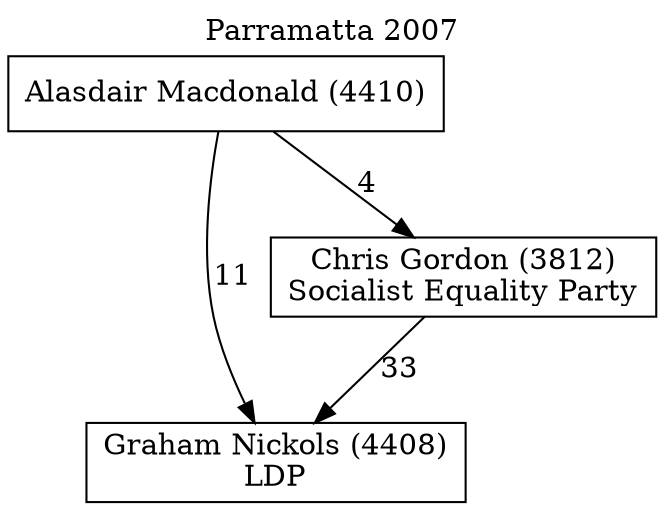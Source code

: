 // House preference flow
digraph "Graham Nickols (4408)_Parramatta_2007" {
	graph [label="Parramatta 2007" labelloc=t mclimit=10]
	node [shape=box]
	"Graham Nickols (4408)" [label="Graham Nickols (4408)
LDP"]
	"Chris Gordon (3812)" [label="Chris Gordon (3812)
Socialist Equality Party"]
	"Alasdair Macdonald (4410)" [label="Alasdair Macdonald (4410)
"]
	"Chris Gordon (3812)" -> "Graham Nickols (4408)" [label=33]
	"Alasdair Macdonald (4410)" -> "Chris Gordon (3812)" [label=4]
	"Alasdair Macdonald (4410)" -> "Graham Nickols (4408)" [label=11]
}
